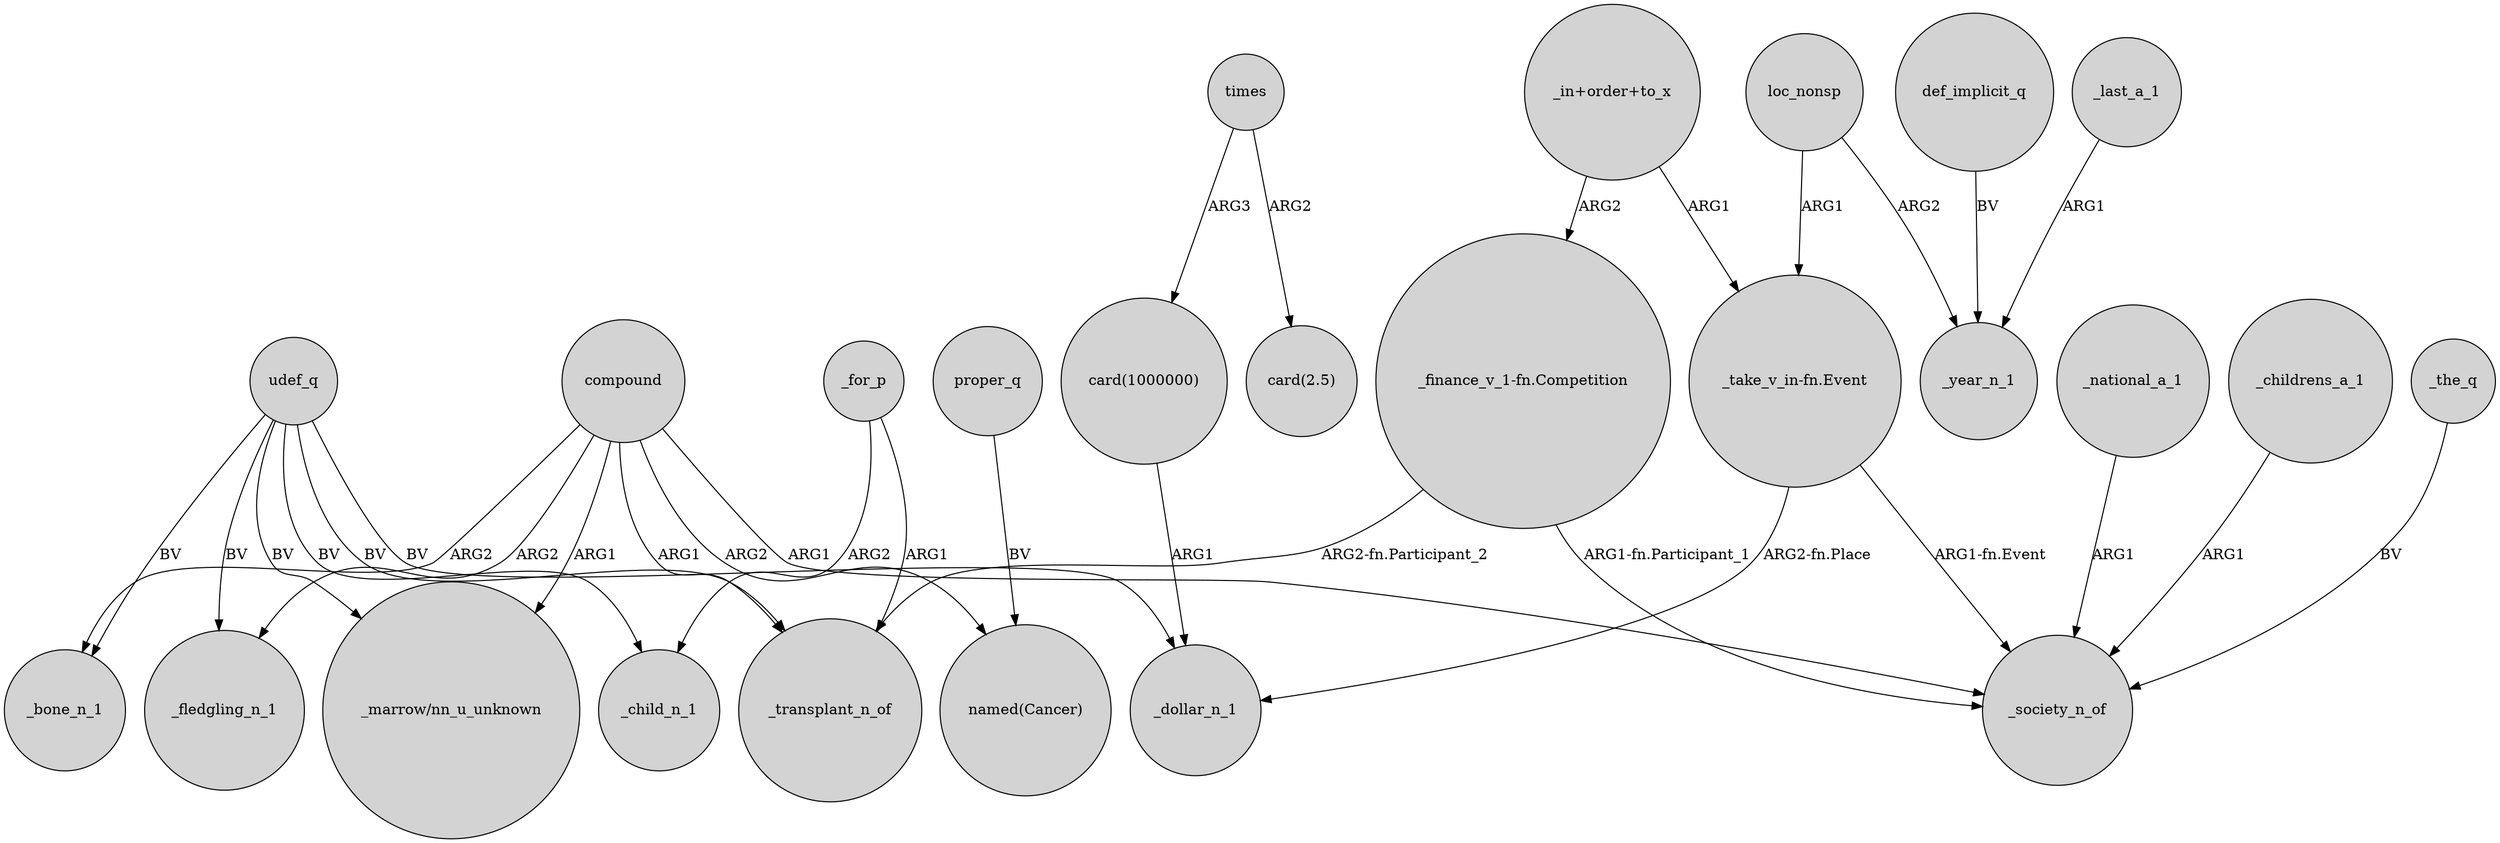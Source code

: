 digraph {
	node [shape=circle style=filled]
	"_finance_v_1-fn.Competition" -> _society_n_of [label="ARG1-fn.Participant_1"]
	udef_q -> _bone_n_1 [label=BV]
	_for_p -> _transplant_n_of [label=ARG1]
	"_in+order+to_x" -> "_take_v_in-fn.Event" [label=ARG1]
	def_implicit_q -> _year_n_1 [label=BV]
	compound -> "named(Cancer)" [label=ARG2]
	_for_p -> _child_n_1 [label=ARG2]
	"_take_v_in-fn.Event" -> _society_n_of [label="ARG1-fn.Event"]
	times -> "card(1000000)" [label=ARG3]
	compound -> _society_n_of [label=ARG1]
	_national_a_1 -> _society_n_of [label=ARG1]
	udef_q -> _fledgling_n_1 [label=BV]
	loc_nonsp -> _year_n_1 [label=ARG2]
	"_in+order+to_x" -> "_finance_v_1-fn.Competition" [label=ARG2]
	times -> "card(2.5)" [label=ARG2]
	_childrens_a_1 -> _society_n_of [label=ARG1]
	compound -> _fledgling_n_1 [label=ARG2]
	_last_a_1 -> _year_n_1 [label=ARG1]
	udef_q -> _dollar_n_1 [label=BV]
	_the_q -> _society_n_of [label=BV]
	"card(1000000)" -> _dollar_n_1 [label=ARG1]
	proper_q -> "named(Cancer)" [label=BV]
	compound -> _bone_n_1 [label=ARG2]
	"_take_v_in-fn.Event" -> _dollar_n_1 [label="ARG2-fn.Place"]
	compound -> "_marrow/nn_u_unknown" [label=ARG1]
	"_finance_v_1-fn.Competition" -> _transplant_n_of [label="ARG2-fn.Participant_2"]
	udef_q -> _transplant_n_of [label=BV]
	udef_q -> "_marrow/nn_u_unknown" [label=BV]
	compound -> _transplant_n_of [label=ARG1]
	loc_nonsp -> "_take_v_in-fn.Event" [label=ARG1]
	udef_q -> _child_n_1 [label=BV]
}
